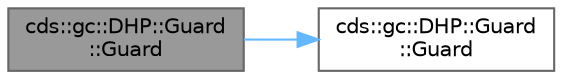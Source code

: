 digraph "cds::gc::DHP::Guard::Guard"
{
 // LATEX_PDF_SIZE
  bgcolor="transparent";
  edge [fontname=Helvetica,fontsize=10,labelfontname=Helvetica,labelfontsize=10];
  node [fontname=Helvetica,fontsize=10,shape=box,height=0.2,width=0.4];
  rankdir="LR";
  Node1 [id="Node000001",label="cds::gc::DHP::Guard\l::Guard",height=0.2,width=0.4,color="gray40", fillcolor="grey60", style="filled", fontcolor="black",tooltip="Copy ctor is prohibited - the guard is not copyable"];
  Node1 -> Node2 [id="edge1_Node000001_Node000002",color="steelblue1",style="solid",tooltip=" "];
  Node2 [id="Node000002",label="cds::gc::DHP::Guard\l::Guard",height=0.2,width=0.4,color="grey40", fillcolor="white", style="filled",URL="$classcds_1_1gc_1_1_d_h_p_1_1_guard.html#ab7361ef5f77e695e3fcf49391bbc5430",tooltip="Default ctor allocates a guard (hazard pointer) from thread-private storage"];
}
